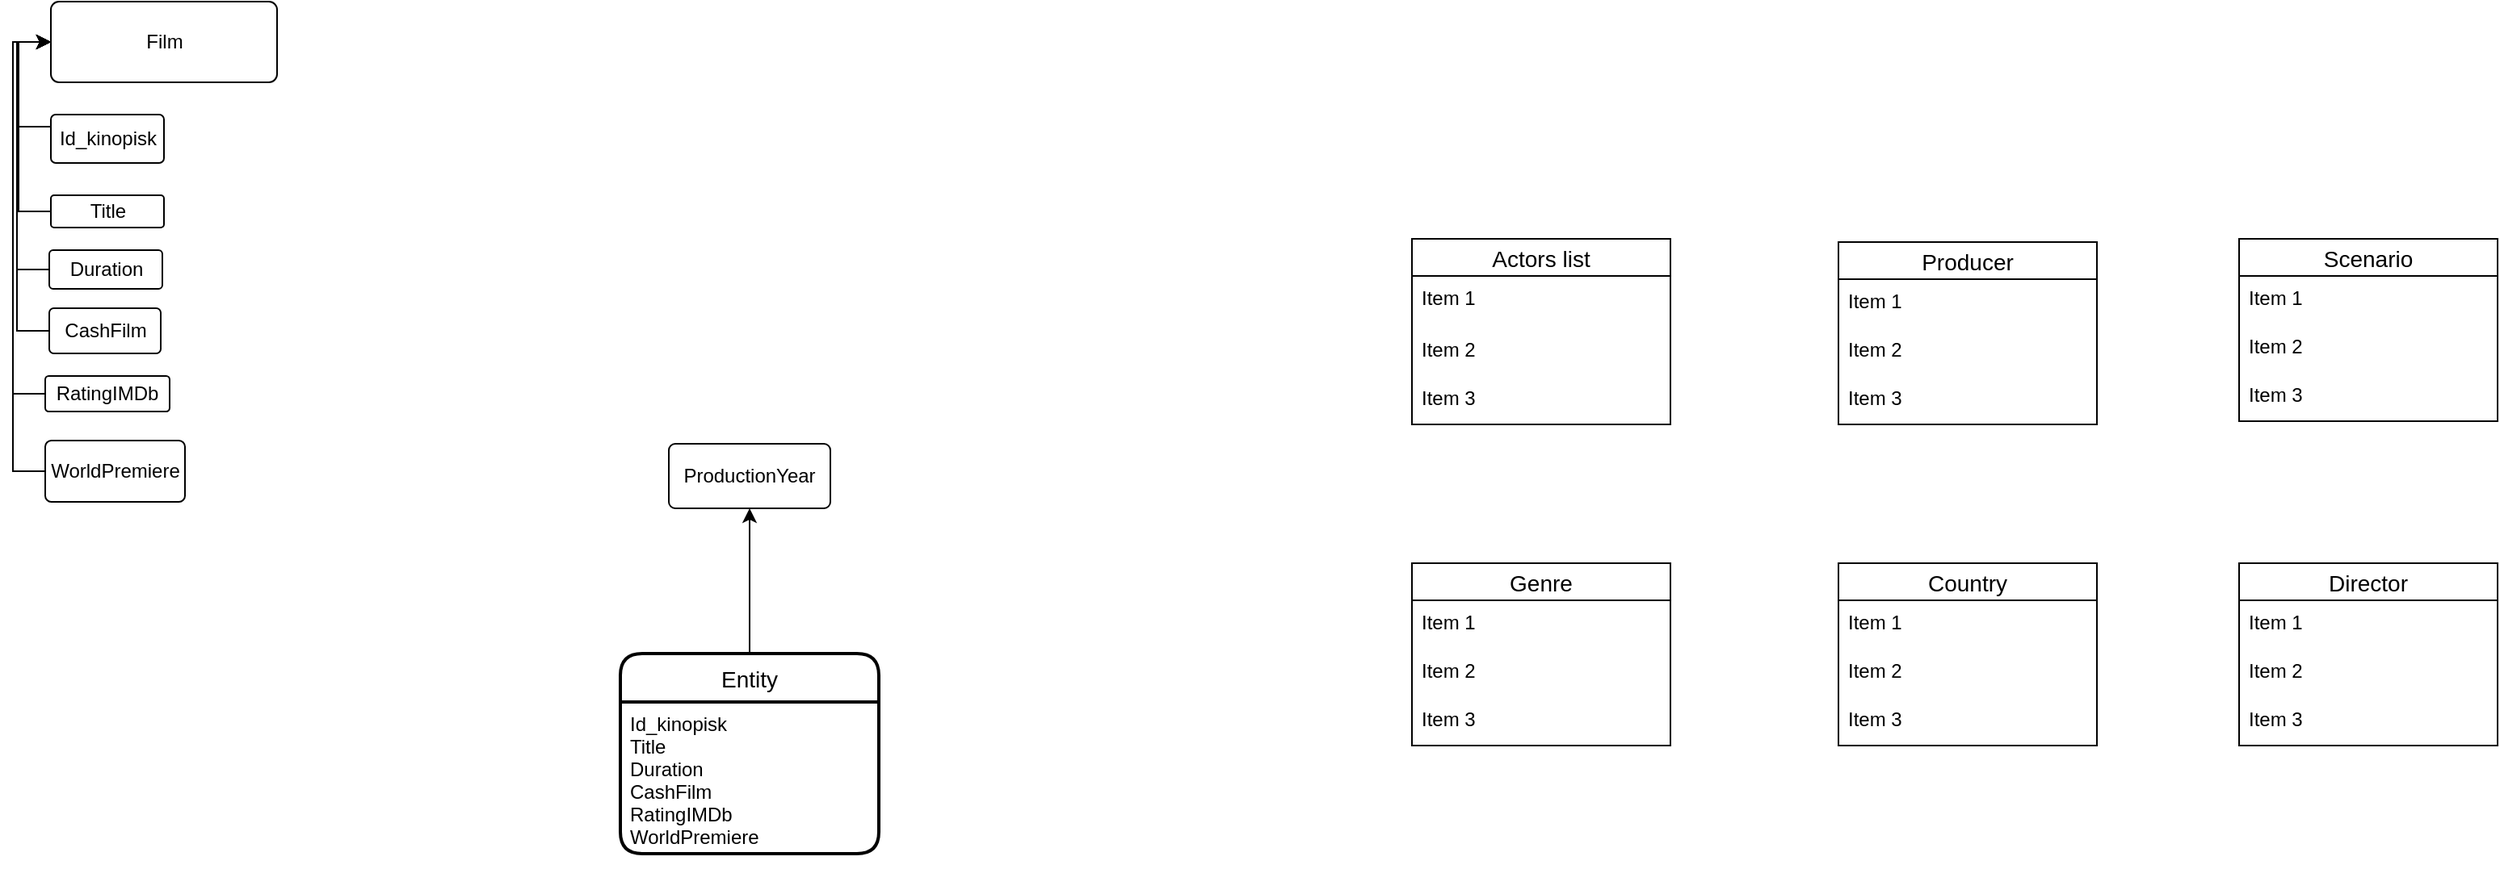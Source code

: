 <mxfile version="20.0.4" type="github">
  <diagram id="-CvcEf6lG1NXRsUwqKQ4" name="Page-1">
    <mxGraphModel dx="4095" dy="1718" grid="0" gridSize="10" guides="1" tooltips="1" connect="1" arrows="1" fold="1" page="0" pageScale="1" pageWidth="827" pageHeight="1169" math="0" shadow="0">
      <root>
        <mxCell id="0" />
        <mxCell id="1" parent="0" />
        <mxCell id="tb-JkUg86XOr9-P5i_KM-39" value="ProductionYear" style="rounded=1;arcSize=10;whiteSpace=wrap;html=1;align=center;" vertex="1" parent="1">
          <mxGeometry x="-1345" y="-281" width="100" height="40" as="geometry" />
        </mxCell>
        <mxCell id="tb-JkUg86XOr9-P5i_KM-114" style="edgeStyle=orthogonalEdgeStyle;rounded=0;orthogonalLoop=1;jettySize=auto;html=1;exitX=0.5;exitY=0;exitDx=0;exitDy=0;entryX=0.5;entryY=1;entryDx=0;entryDy=0;" edge="1" parent="1" source="tb-JkUg86XOr9-P5i_KM-105" target="tb-JkUg86XOr9-P5i_KM-39">
          <mxGeometry relative="1" as="geometry">
            <mxPoint x="-1295.0" y="-107" as="targetPoint" />
          </mxGeometry>
        </mxCell>
        <mxCell id="tb-JkUg86XOr9-P5i_KM-105" value="Entity" style="swimlane;childLayout=stackLayout;horizontal=1;startSize=30;horizontalStack=0;rounded=1;fontSize=14;fontStyle=0;strokeWidth=2;resizeParent=0;resizeLast=1;shadow=0;dashed=0;align=center;" vertex="1" parent="1">
          <mxGeometry x="-1375" y="-151" width="160" height="124" as="geometry">
            <mxRectangle x="-1221" y="116" width="70" height="30" as="alternateBounds" />
          </mxGeometry>
        </mxCell>
        <mxCell id="tb-JkUg86XOr9-P5i_KM-106" value="Id_kinopisk&#xa;Title&#xa;Duration&#xa;CashFilm&#xa;RatingIMDb&#xa;WorldPremiere" style="align=left;strokeColor=none;fillColor=none;spacingLeft=4;fontSize=12;verticalAlign=top;resizable=0;rotatable=0;part=1;" vertex="1" parent="tb-JkUg86XOr9-P5i_KM-105">
          <mxGeometry y="30" width="160" height="94" as="geometry" />
        </mxCell>
        <mxCell id="tb-JkUg86XOr9-P5i_KM-108" style="edgeStyle=orthogonalEdgeStyle;rounded=0;orthogonalLoop=1;jettySize=auto;html=1;exitX=0.5;exitY=1;exitDx=0;exitDy=0;" edge="1" parent="tb-JkUg86XOr9-P5i_KM-105" source="tb-JkUg86XOr9-P5i_KM-106" target="tb-JkUg86XOr9-P5i_KM-106">
          <mxGeometry relative="1" as="geometry" />
        </mxCell>
        <mxCell id="tb-JkUg86XOr9-P5i_KM-110" value="" style="group" vertex="1" connectable="0" parent="1">
          <mxGeometry x="-1731" y="-555" width="143.5" height="310" as="geometry" />
        </mxCell>
        <mxCell id="tb-JkUg86XOr9-P5i_KM-46" value="WorldPremiere" style="rounded=1;arcSize=10;whiteSpace=wrap;html=1;align=center;" vertex="1" parent="tb-JkUg86XOr9-P5i_KM-110">
          <mxGeometry y="272" width="86.5" height="38" as="geometry" />
        </mxCell>
        <mxCell id="tb-JkUg86XOr9-P5i_KM-47" value="Duration" style="rounded=1;arcSize=10;whiteSpace=wrap;html=1;align=center;" vertex="1" parent="tb-JkUg86XOr9-P5i_KM-110">
          <mxGeometry x="2.5" y="154" width="70" height="24" as="geometry" />
        </mxCell>
        <mxCell id="tb-JkUg86XOr9-P5i_KM-48" value="RatingIMDb" style="rounded=1;arcSize=10;whiteSpace=wrap;html=1;align=center;" vertex="1" parent="tb-JkUg86XOr9-P5i_KM-110">
          <mxGeometry y="232" width="77" height="22" as="geometry" />
        </mxCell>
        <mxCell id="tb-JkUg86XOr9-P5i_KM-49" value="CashFilm" style="rounded=1;arcSize=10;whiteSpace=wrap;html=1;align=center;" vertex="1" parent="tb-JkUg86XOr9-P5i_KM-110">
          <mxGeometry x="2.5" y="190" width="69" height="28" as="geometry" />
        </mxCell>
        <mxCell id="tb-JkUg86XOr9-P5i_KM-36" value="Film" style="rounded=1;arcSize=10;whiteSpace=wrap;html=1;align=center;" vertex="1" parent="tb-JkUg86XOr9-P5i_KM-110">
          <mxGeometry x="3.5" width="140" height="50" as="geometry" />
        </mxCell>
        <mxCell id="tb-JkUg86XOr9-P5i_KM-89" style="edgeStyle=orthogonalEdgeStyle;rounded=0;orthogonalLoop=1;jettySize=auto;html=1;exitX=0;exitY=0.5;exitDx=0;exitDy=0;entryX=0;entryY=0.5;entryDx=0;entryDy=0;" edge="1" parent="tb-JkUg86XOr9-P5i_KM-110" source="tb-JkUg86XOr9-P5i_KM-46" target="tb-JkUg86XOr9-P5i_KM-36">
          <mxGeometry relative="1" as="geometry" />
        </mxCell>
        <mxCell id="tb-JkUg86XOr9-P5i_KM-87" style="edgeStyle=orthogonalEdgeStyle;rounded=0;orthogonalLoop=1;jettySize=auto;html=1;exitX=0;exitY=0.5;exitDx=0;exitDy=0;entryX=0;entryY=0.5;entryDx=0;entryDy=0;" edge="1" parent="tb-JkUg86XOr9-P5i_KM-110" source="tb-JkUg86XOr9-P5i_KM-47" target="tb-JkUg86XOr9-P5i_KM-36">
          <mxGeometry relative="1" as="geometry">
            <mxPoint x="-17.5" y="56" as="targetPoint" />
          </mxGeometry>
        </mxCell>
        <mxCell id="tb-JkUg86XOr9-P5i_KM-88" style="edgeStyle=orthogonalEdgeStyle;rounded=0;orthogonalLoop=1;jettySize=auto;html=1;exitX=0;exitY=0.5;exitDx=0;exitDy=0;entryX=0;entryY=0.5;entryDx=0;entryDy=0;" edge="1" parent="tb-JkUg86XOr9-P5i_KM-110" source="tb-JkUg86XOr9-P5i_KM-48" target="tb-JkUg86XOr9-P5i_KM-36">
          <mxGeometry relative="1" as="geometry" />
        </mxCell>
        <mxCell id="tb-JkUg86XOr9-P5i_KM-86" style="edgeStyle=orthogonalEdgeStyle;rounded=0;orthogonalLoop=1;jettySize=auto;html=1;exitX=0;exitY=0.5;exitDx=0;exitDy=0;entryX=0;entryY=0.5;entryDx=0;entryDy=0;" edge="1" parent="tb-JkUg86XOr9-P5i_KM-110" source="tb-JkUg86XOr9-P5i_KM-49" target="tb-JkUg86XOr9-P5i_KM-36">
          <mxGeometry relative="1" as="geometry">
            <mxPoint x="-52.342" y="22.684" as="targetPoint" />
          </mxGeometry>
        </mxCell>
        <mxCell id="tb-JkUg86XOr9-P5i_KM-76" style="edgeStyle=orthogonalEdgeStyle;rounded=0;orthogonalLoop=1;jettySize=auto;html=1;exitX=0;exitY=0.25;exitDx=0;exitDy=0;entryX=0;entryY=0.5;entryDx=0;entryDy=0;" edge="1" parent="tb-JkUg86XOr9-P5i_KM-110" source="tb-JkUg86XOr9-P5i_KM-37" target="tb-JkUg86XOr9-P5i_KM-36">
          <mxGeometry relative="1" as="geometry" />
        </mxCell>
        <mxCell id="tb-JkUg86XOr9-P5i_KM-37" value="Id_kinopisk" style="rounded=1;arcSize=10;whiteSpace=wrap;html=1;align=center;" vertex="1" parent="tb-JkUg86XOr9-P5i_KM-110">
          <mxGeometry x="3.5" y="70" width="70" height="30" as="geometry" />
        </mxCell>
        <mxCell id="tb-JkUg86XOr9-P5i_KM-78" style="edgeStyle=orthogonalEdgeStyle;rounded=0;orthogonalLoop=1;jettySize=auto;html=1;exitX=0;exitY=0.5;exitDx=0;exitDy=0;entryX=0;entryY=0.5;entryDx=0;entryDy=0;" edge="1" parent="tb-JkUg86XOr9-P5i_KM-110" source="tb-JkUg86XOr9-P5i_KM-38" target="tb-JkUg86XOr9-P5i_KM-36">
          <mxGeometry relative="1" as="geometry" />
        </mxCell>
        <mxCell id="tb-JkUg86XOr9-P5i_KM-38" value="Title" style="rounded=1;arcSize=10;whiteSpace=wrap;html=1;align=center;" vertex="1" parent="tb-JkUg86XOr9-P5i_KM-110">
          <mxGeometry x="3.5" y="120" width="70" height="20" as="geometry" />
        </mxCell>
        <mxCell id="tb-JkUg86XOr9-P5i_KM-117" value="Actors list" style="swimlane;fontStyle=0;childLayout=stackLayout;horizontal=1;startSize=23;horizontalStack=0;resizeParent=1;resizeParentMax=0;resizeLast=0;collapsible=1;marginBottom=0;align=center;fontSize=14;" vertex="1" parent="1">
          <mxGeometry x="-885" y="-408" width="160" height="115" as="geometry" />
        </mxCell>
        <mxCell id="tb-JkUg86XOr9-P5i_KM-118" value="Item 1" style="text;strokeColor=none;fillColor=none;spacingLeft=4;spacingRight=4;overflow=hidden;rotatable=0;points=[[0,0.5],[1,0.5]];portConstraint=eastwest;fontSize=12;" vertex="1" parent="tb-JkUg86XOr9-P5i_KM-117">
          <mxGeometry y="23" width="160" height="32" as="geometry" />
        </mxCell>
        <mxCell id="tb-JkUg86XOr9-P5i_KM-119" value="Item 2" style="text;strokeColor=none;fillColor=none;spacingLeft=4;spacingRight=4;overflow=hidden;rotatable=0;points=[[0,0.5],[1,0.5]];portConstraint=eastwest;fontSize=12;" vertex="1" parent="tb-JkUg86XOr9-P5i_KM-117">
          <mxGeometry y="55" width="160" height="30" as="geometry" />
        </mxCell>
        <mxCell id="tb-JkUg86XOr9-P5i_KM-120" value="Item 3" style="text;strokeColor=none;fillColor=none;spacingLeft=4;spacingRight=4;overflow=hidden;rotatable=0;points=[[0,0.5],[1,0.5]];portConstraint=eastwest;fontSize=12;" vertex="1" parent="tb-JkUg86XOr9-P5i_KM-117">
          <mxGeometry y="85" width="160" height="30" as="geometry" />
        </mxCell>
        <mxCell id="tb-JkUg86XOr9-P5i_KM-121" value="Producer" style="swimlane;fontStyle=0;childLayout=stackLayout;horizontal=1;startSize=23;horizontalStack=0;resizeParent=1;resizeParentMax=0;resizeLast=0;collapsible=1;marginBottom=0;align=center;fontSize=14;" vertex="1" parent="1">
          <mxGeometry x="-621" y="-406" width="160" height="113" as="geometry" />
        </mxCell>
        <mxCell id="tb-JkUg86XOr9-P5i_KM-122" value="Item 1" style="text;strokeColor=none;fillColor=none;spacingLeft=4;spacingRight=4;overflow=hidden;rotatable=0;points=[[0,0.5],[1,0.5]];portConstraint=eastwest;fontSize=12;" vertex="1" parent="tb-JkUg86XOr9-P5i_KM-121">
          <mxGeometry y="23" width="160" height="30" as="geometry" />
        </mxCell>
        <mxCell id="tb-JkUg86XOr9-P5i_KM-123" value="Item 2" style="text;strokeColor=none;fillColor=none;spacingLeft=4;spacingRight=4;overflow=hidden;rotatable=0;points=[[0,0.5],[1,0.5]];portConstraint=eastwest;fontSize=12;" vertex="1" parent="tb-JkUg86XOr9-P5i_KM-121">
          <mxGeometry y="53" width="160" height="30" as="geometry" />
        </mxCell>
        <mxCell id="tb-JkUg86XOr9-P5i_KM-124" value="Item 3" style="text;strokeColor=none;fillColor=none;spacingLeft=4;spacingRight=4;overflow=hidden;rotatable=0;points=[[0,0.5],[1,0.5]];portConstraint=eastwest;fontSize=12;" vertex="1" parent="tb-JkUg86XOr9-P5i_KM-121">
          <mxGeometry y="83" width="160" height="30" as="geometry" />
        </mxCell>
        <mxCell id="tb-JkUg86XOr9-P5i_KM-125" value="Scenario" style="swimlane;fontStyle=0;childLayout=stackLayout;horizontal=1;startSize=23;horizontalStack=0;resizeParent=1;resizeParentMax=0;resizeLast=0;collapsible=1;marginBottom=0;align=center;fontSize=14;" vertex="1" parent="1">
          <mxGeometry x="-373" y="-408" width="160" height="113" as="geometry" />
        </mxCell>
        <mxCell id="tb-JkUg86XOr9-P5i_KM-126" value="Item 1" style="text;strokeColor=none;fillColor=none;spacingLeft=4;spacingRight=4;overflow=hidden;rotatable=0;points=[[0,0.5],[1,0.5]];portConstraint=eastwest;fontSize=12;" vertex="1" parent="tb-JkUg86XOr9-P5i_KM-125">
          <mxGeometry y="23" width="160" height="30" as="geometry" />
        </mxCell>
        <mxCell id="tb-JkUg86XOr9-P5i_KM-127" value="Item 2" style="text;strokeColor=none;fillColor=none;spacingLeft=4;spacingRight=4;overflow=hidden;rotatable=0;points=[[0,0.5],[1,0.5]];portConstraint=eastwest;fontSize=12;" vertex="1" parent="tb-JkUg86XOr9-P5i_KM-125">
          <mxGeometry y="53" width="160" height="30" as="geometry" />
        </mxCell>
        <mxCell id="tb-JkUg86XOr9-P5i_KM-128" value="Item 3" style="text;strokeColor=none;fillColor=none;spacingLeft=4;spacingRight=4;overflow=hidden;rotatable=0;points=[[0,0.5],[1,0.5]];portConstraint=eastwest;fontSize=12;" vertex="1" parent="tb-JkUg86XOr9-P5i_KM-125">
          <mxGeometry y="83" width="160" height="30" as="geometry" />
        </mxCell>
        <mxCell id="tb-JkUg86XOr9-P5i_KM-129" value="Director" style="swimlane;fontStyle=0;childLayout=stackLayout;horizontal=1;startSize=23;horizontalStack=0;resizeParent=1;resizeParentMax=0;resizeLast=0;collapsible=1;marginBottom=0;align=center;fontSize=14;" vertex="1" parent="1">
          <mxGeometry x="-373" y="-207" width="160" height="113" as="geometry" />
        </mxCell>
        <mxCell id="tb-JkUg86XOr9-P5i_KM-130" value="Item 1" style="text;strokeColor=none;fillColor=none;spacingLeft=4;spacingRight=4;overflow=hidden;rotatable=0;points=[[0,0.5],[1,0.5]];portConstraint=eastwest;fontSize=12;" vertex="1" parent="tb-JkUg86XOr9-P5i_KM-129">
          <mxGeometry y="23" width="160" height="30" as="geometry" />
        </mxCell>
        <mxCell id="tb-JkUg86XOr9-P5i_KM-131" value="Item 2" style="text;strokeColor=none;fillColor=none;spacingLeft=4;spacingRight=4;overflow=hidden;rotatable=0;points=[[0,0.5],[1,0.5]];portConstraint=eastwest;fontSize=12;" vertex="1" parent="tb-JkUg86XOr9-P5i_KM-129">
          <mxGeometry y="53" width="160" height="30" as="geometry" />
        </mxCell>
        <mxCell id="tb-JkUg86XOr9-P5i_KM-132" value="Item 3" style="text;strokeColor=none;fillColor=none;spacingLeft=4;spacingRight=4;overflow=hidden;rotatable=0;points=[[0,0.5],[1,0.5]];portConstraint=eastwest;fontSize=12;" vertex="1" parent="tb-JkUg86XOr9-P5i_KM-129">
          <mxGeometry y="83" width="160" height="30" as="geometry" />
        </mxCell>
        <mxCell id="tb-JkUg86XOr9-P5i_KM-133" value="Genre" style="swimlane;fontStyle=0;childLayout=stackLayout;horizontal=1;startSize=23;horizontalStack=0;resizeParent=1;resizeParentMax=0;resizeLast=0;collapsible=1;marginBottom=0;align=center;fontSize=14;" vertex="1" parent="1">
          <mxGeometry x="-885" y="-207" width="160" height="113" as="geometry" />
        </mxCell>
        <mxCell id="tb-JkUg86XOr9-P5i_KM-134" value="Item 1" style="text;strokeColor=none;fillColor=none;spacingLeft=4;spacingRight=4;overflow=hidden;rotatable=0;points=[[0,0.5],[1,0.5]];portConstraint=eastwest;fontSize=12;" vertex="1" parent="tb-JkUg86XOr9-P5i_KM-133">
          <mxGeometry y="23" width="160" height="30" as="geometry" />
        </mxCell>
        <mxCell id="tb-JkUg86XOr9-P5i_KM-135" value="Item 2" style="text;strokeColor=none;fillColor=none;spacingLeft=4;spacingRight=4;overflow=hidden;rotatable=0;points=[[0,0.5],[1,0.5]];portConstraint=eastwest;fontSize=12;" vertex="1" parent="tb-JkUg86XOr9-P5i_KM-133">
          <mxGeometry y="53" width="160" height="30" as="geometry" />
        </mxCell>
        <mxCell id="tb-JkUg86XOr9-P5i_KM-136" value="Item 3" style="text;strokeColor=none;fillColor=none;spacingLeft=4;spacingRight=4;overflow=hidden;rotatable=0;points=[[0,0.5],[1,0.5]];portConstraint=eastwest;fontSize=12;" vertex="1" parent="tb-JkUg86XOr9-P5i_KM-133">
          <mxGeometry y="83" width="160" height="30" as="geometry" />
        </mxCell>
        <mxCell id="tb-JkUg86XOr9-P5i_KM-137" value="Country" style="swimlane;fontStyle=0;childLayout=stackLayout;horizontal=1;startSize=23;horizontalStack=0;resizeParent=1;resizeParentMax=0;resizeLast=0;collapsible=1;marginBottom=0;align=center;fontSize=14;" vertex="1" parent="1">
          <mxGeometry x="-621" y="-207" width="160" height="113" as="geometry" />
        </mxCell>
        <mxCell id="tb-JkUg86XOr9-P5i_KM-138" value="Item 1" style="text;strokeColor=none;fillColor=none;spacingLeft=4;spacingRight=4;overflow=hidden;rotatable=0;points=[[0,0.5],[1,0.5]];portConstraint=eastwest;fontSize=12;" vertex="1" parent="tb-JkUg86XOr9-P5i_KM-137">
          <mxGeometry y="23" width="160" height="30" as="geometry" />
        </mxCell>
        <mxCell id="tb-JkUg86XOr9-P5i_KM-139" value="Item 2" style="text;strokeColor=none;fillColor=none;spacingLeft=4;spacingRight=4;overflow=hidden;rotatable=0;points=[[0,0.5],[1,0.5]];portConstraint=eastwest;fontSize=12;" vertex="1" parent="tb-JkUg86XOr9-P5i_KM-137">
          <mxGeometry y="53" width="160" height="30" as="geometry" />
        </mxCell>
        <mxCell id="tb-JkUg86XOr9-P5i_KM-140" value="Item 3" style="text;strokeColor=none;fillColor=none;spacingLeft=4;spacingRight=4;overflow=hidden;rotatable=0;points=[[0,0.5],[1,0.5]];portConstraint=eastwest;fontSize=12;" vertex="1" parent="tb-JkUg86XOr9-P5i_KM-137">
          <mxGeometry y="83" width="160" height="30" as="geometry" />
        </mxCell>
      </root>
    </mxGraphModel>
  </diagram>
</mxfile>
